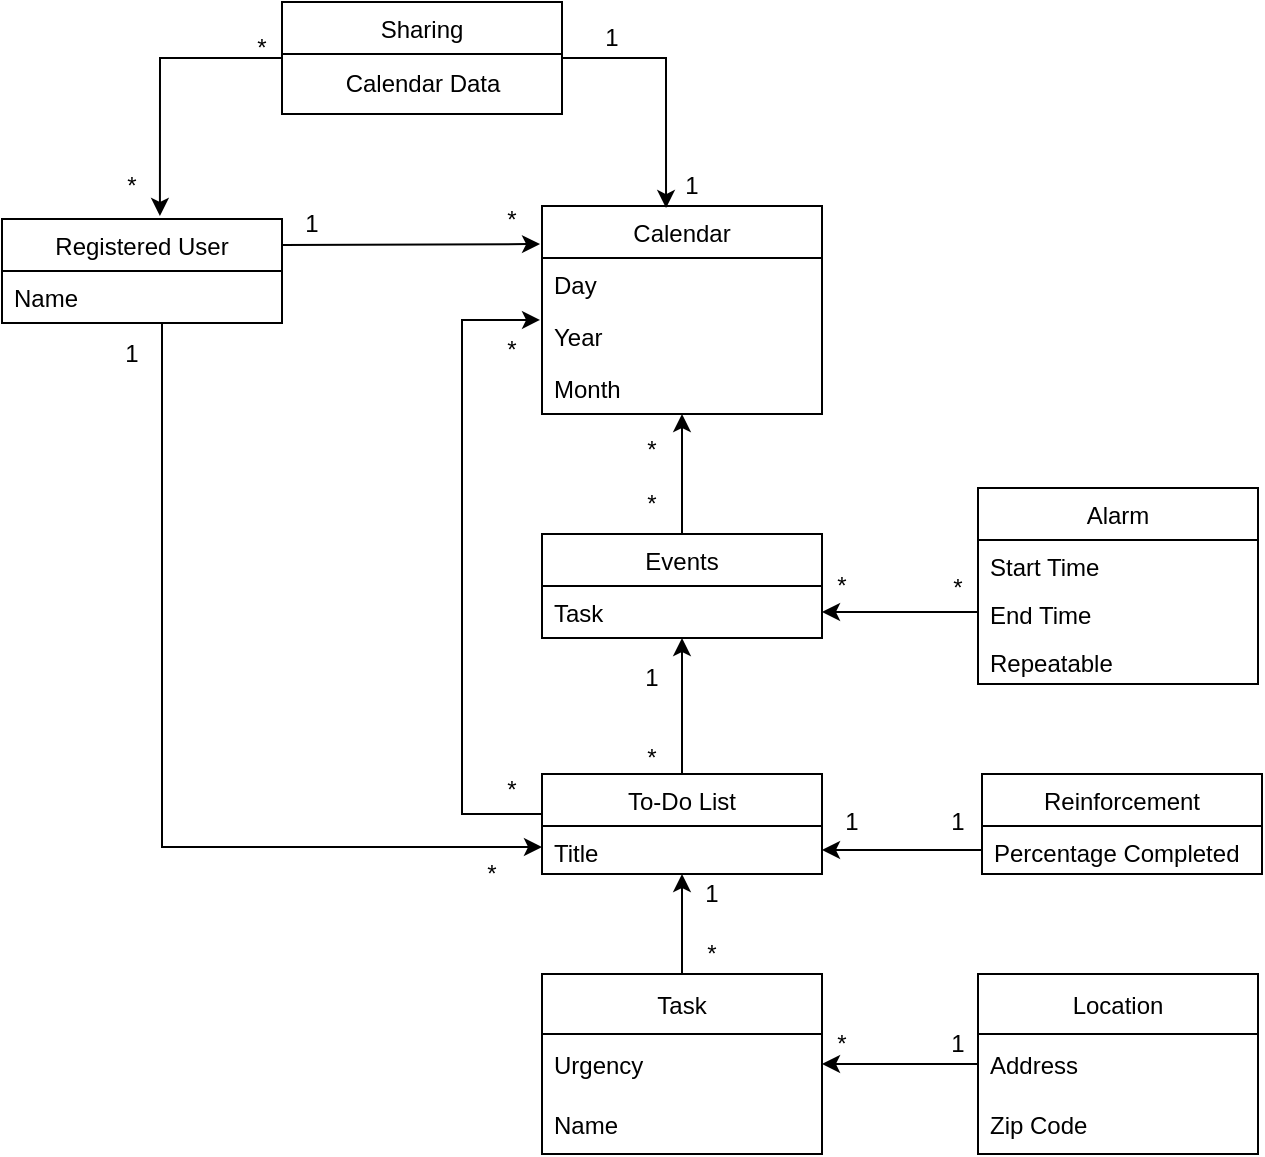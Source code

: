 <mxfile version="20.4.2" type="device"><diagram id="C5RBs43oDa-KdzZeNtuy" name="Page-1"><mxGraphModel dx="2249" dy="737" grid="1" gridSize="10" guides="1" tooltips="1" connect="1" arrows="1" fold="1" page="1" pageScale="1" pageWidth="827" pageHeight="1169" math="0" shadow="0"><root><mxCell id="WIyWlLk6GJQsqaUBKTNV-0"/><mxCell id="WIyWlLk6GJQsqaUBKTNV-1" parent="WIyWlLk6GJQsqaUBKTNV-0"/><mxCell id="SRiksdc5TvCVhzdu10Na-4" value="Calendar" style="swimlane;fontStyle=0;childLayout=stackLayout;horizontal=1;startSize=26;fillColor=none;horizontalStack=0;resizeParent=1;resizeParentMax=0;resizeLast=0;collapsible=1;marginBottom=0;" parent="WIyWlLk6GJQsqaUBKTNV-1" vertex="1"><mxGeometry x="190" y="196" width="140" height="104" as="geometry"/></mxCell><mxCell id="SRiksdc5TvCVhzdu10Na-9" value="Day" style="text;strokeColor=none;fillColor=none;align=left;verticalAlign=top;spacingLeft=4;spacingRight=4;overflow=hidden;rotatable=0;points=[[0,0.5],[1,0.5]];portConstraint=eastwest;" parent="SRiksdc5TvCVhzdu10Na-4" vertex="1"><mxGeometry y="26" width="140" height="26" as="geometry"/></mxCell><mxCell id="SRiksdc5TvCVhzdu10Na-11" value="Year" style="text;strokeColor=none;fillColor=none;align=left;verticalAlign=top;spacingLeft=4;spacingRight=4;overflow=hidden;rotatable=0;points=[[0,0.5],[1,0.5]];portConstraint=eastwest;" parent="SRiksdc5TvCVhzdu10Na-4" vertex="1"><mxGeometry y="52" width="140" height="26" as="geometry"/></mxCell><mxCell id="SRiksdc5TvCVhzdu10Na-10" value="Month" style="text;strokeColor=none;fillColor=none;align=left;verticalAlign=top;spacingLeft=4;spacingRight=4;overflow=hidden;rotatable=0;points=[[0,0.5],[1,0.5]];portConstraint=eastwest;" parent="SRiksdc5TvCVhzdu10Na-4" vertex="1"><mxGeometry y="78" width="140" height="26" as="geometry"/></mxCell><mxCell id="HT9efYpn8Md2_HOq_zGH-11" style="edgeStyle=orthogonalEdgeStyle;rounded=0;orthogonalLoop=1;jettySize=auto;html=1;exitX=0.5;exitY=0;exitDx=0;exitDy=0;entryX=0.5;entryY=1;entryDx=0;entryDy=0;" parent="WIyWlLk6GJQsqaUBKTNV-1" source="SRiksdc5TvCVhzdu10Na-8" target="SRiksdc5TvCVhzdu10Na-4" edge="1"><mxGeometry relative="1" as="geometry"/></mxCell><mxCell id="SRiksdc5TvCVhzdu10Na-8" value="Events" style="swimlane;fontStyle=0;childLayout=stackLayout;horizontal=1;startSize=26;fillColor=none;horizontalStack=0;resizeParent=1;resizeParentMax=0;resizeLast=0;collapsible=1;marginBottom=0;" parent="WIyWlLk6GJQsqaUBKTNV-1" vertex="1"><mxGeometry x="190" y="360" width="140" height="52" as="geometry"/></mxCell><mxCell id="HT9efYpn8Md2_HOq_zGH-15" value="Task" style="text;strokeColor=none;fillColor=none;align=left;verticalAlign=top;spacingLeft=4;spacingRight=4;overflow=hidden;rotatable=0;points=[[0,0.5],[1,0.5]];portConstraint=eastwest;" parent="SRiksdc5TvCVhzdu10Na-8" vertex="1"><mxGeometry y="26" width="140" height="26" as="geometry"/></mxCell><mxCell id="SRiksdc5TvCVhzdu10Na-19" value="*" style="text;html=1;strokeColor=none;fillColor=none;align=center;verticalAlign=middle;whiteSpace=wrap;rounded=0;" parent="WIyWlLk6GJQsqaUBKTNV-1" vertex="1"><mxGeometry x="240" y="340" width="10" height="10" as="geometry"/></mxCell><mxCell id="SRiksdc5TvCVhzdu10Na-23" value="Alarm" style="swimlane;fontStyle=0;childLayout=stackLayout;horizontal=1;startSize=26;fillColor=none;horizontalStack=0;resizeParent=1;resizeParentMax=0;resizeLast=0;collapsible=1;marginBottom=0;" parent="WIyWlLk6GJQsqaUBKTNV-1" vertex="1"><mxGeometry x="408" y="337" width="140" height="98" as="geometry"/></mxCell><mxCell id="SRiksdc5TvCVhzdu10Na-25" value="Start Time" style="text;strokeColor=none;fillColor=none;align=left;verticalAlign=top;spacingLeft=4;spacingRight=4;overflow=hidden;rotatable=0;points=[[0,0.5],[1,0.5]];portConstraint=eastwest;" parent="SRiksdc5TvCVhzdu10Na-23" vertex="1"><mxGeometry y="26" width="140" height="24" as="geometry"/></mxCell><mxCell id="HT9efYpn8Md2_HOq_zGH-20" value="End Time" style="text;strokeColor=none;fillColor=none;align=left;verticalAlign=top;spacingLeft=4;spacingRight=4;overflow=hidden;rotatable=0;points=[[0,0.5],[1,0.5]];portConstraint=eastwest;" parent="SRiksdc5TvCVhzdu10Na-23" vertex="1"><mxGeometry y="50" width="140" height="24" as="geometry"/></mxCell><mxCell id="HT9efYpn8Md2_HOq_zGH-21" value="Repeatable" style="text;strokeColor=none;fillColor=none;align=left;verticalAlign=top;spacingLeft=4;spacingRight=4;overflow=hidden;rotatable=0;points=[[0,0.5],[1,0.5]];portConstraint=eastwest;" parent="SRiksdc5TvCVhzdu10Na-23" vertex="1"><mxGeometry y="74" width="140" height="24" as="geometry"/></mxCell><mxCell id="SRiksdc5TvCVhzdu10Na-32" value="*" style="text;html=1;strokeColor=none;fillColor=none;align=center;verticalAlign=middle;whiteSpace=wrap;rounded=0;" parent="WIyWlLk6GJQsqaUBKTNV-1" vertex="1"><mxGeometry x="240" y="310" width="10" height="16" as="geometry"/></mxCell><mxCell id="SRiksdc5TvCVhzdu10Na-33" value="*" style="text;html=1;strokeColor=none;fillColor=none;align=center;verticalAlign=middle;whiteSpace=wrap;rounded=0;" parent="WIyWlLk6GJQsqaUBKTNV-1" vertex="1"><mxGeometry x="388" y="378" width="20" height="18" as="geometry"/></mxCell><mxCell id="HT9efYpn8Md2_HOq_zGH-18" value="*" style="text;html=1;strokeColor=none;fillColor=none;align=center;verticalAlign=middle;whiteSpace=wrap;rounded=0;" parent="WIyWlLk6GJQsqaUBKTNV-1" vertex="1"><mxGeometry x="330" y="378" width="20" height="16" as="geometry"/></mxCell><mxCell id="HT9efYpn8Md2_HOq_zGH-23" style="edgeStyle=orthogonalEdgeStyle;rounded=0;orthogonalLoop=1;jettySize=auto;html=1;exitX=0;exitY=0.5;exitDx=0;exitDy=0;entryX=1;entryY=0.5;entryDx=0;entryDy=0;" parent="WIyWlLk6GJQsqaUBKTNV-1" source="HT9efYpn8Md2_HOq_zGH-20" edge="1"><mxGeometry relative="1" as="geometry"><mxPoint x="330" y="399" as="targetPoint"/></mxGeometry></mxCell><mxCell id="HT9efYpn8Md2_HOq_zGH-28" style="edgeStyle=orthogonalEdgeStyle;rounded=0;orthogonalLoop=1;jettySize=auto;html=1;exitX=0.5;exitY=0;exitDx=0;exitDy=0;entryX=0.5;entryY=1;entryDx=0;entryDy=0;" parent="WIyWlLk6GJQsqaUBKTNV-1" source="HT9efYpn8Md2_HOq_zGH-24" target="SRiksdc5TvCVhzdu10Na-8" edge="1"><mxGeometry relative="1" as="geometry"/></mxCell><mxCell id="HT9efYpn8Md2_HOq_zGH-31" style="edgeStyle=orthogonalEdgeStyle;rounded=0;orthogonalLoop=1;jettySize=auto;html=1;exitX=0;exitY=0.5;exitDx=0;exitDy=0;entryX=-0.007;entryY=0.192;entryDx=0;entryDy=0;entryPerimeter=0;" parent="WIyWlLk6GJQsqaUBKTNV-1" source="HT9efYpn8Md2_HOq_zGH-24" target="SRiksdc5TvCVhzdu10Na-11" edge="1"><mxGeometry relative="1" as="geometry"><Array as="points"><mxPoint x="190" y="500"/><mxPoint x="150" y="500"/><mxPoint x="150" y="253"/></Array></mxGeometry></mxCell><mxCell id="HT9efYpn8Md2_HOq_zGH-24" value="To-Do List" style="swimlane;fontStyle=0;childLayout=stackLayout;horizontal=1;startSize=26;fillColor=none;horizontalStack=0;resizeParent=1;resizeParentMax=0;resizeLast=0;collapsible=1;marginBottom=0;" parent="WIyWlLk6GJQsqaUBKTNV-1" vertex="1"><mxGeometry x="190" y="480" width="140" height="50" as="geometry"/></mxCell><mxCell id="HT9efYpn8Md2_HOq_zGH-26" value="Title" style="text;strokeColor=none;fillColor=none;align=left;verticalAlign=top;spacingLeft=4;spacingRight=4;overflow=hidden;rotatable=0;points=[[0,0.5],[1,0.5]];portConstraint=eastwest;" parent="HT9efYpn8Md2_HOq_zGH-24" vertex="1"><mxGeometry y="26" width="140" height="24" as="geometry"/></mxCell><mxCell id="HT9efYpn8Md2_HOq_zGH-29" value="*" style="text;html=1;strokeColor=none;fillColor=none;align=center;verticalAlign=middle;whiteSpace=wrap;rounded=0;" parent="WIyWlLk6GJQsqaUBKTNV-1" vertex="1"><mxGeometry x="240" y="464" width="10" height="16" as="geometry"/></mxCell><mxCell id="HT9efYpn8Md2_HOq_zGH-30" value="1" style="text;html=1;strokeColor=none;fillColor=none;align=center;verticalAlign=middle;whiteSpace=wrap;rounded=0;" parent="WIyWlLk6GJQsqaUBKTNV-1" vertex="1"><mxGeometry x="240" y="424" width="10" height="16" as="geometry"/></mxCell><mxCell id="HT9efYpn8Md2_HOq_zGH-32" value="*" style="text;html=1;strokeColor=none;fillColor=none;align=center;verticalAlign=middle;whiteSpace=wrap;rounded=0;" parent="WIyWlLk6GJQsqaUBKTNV-1" vertex="1"><mxGeometry x="170" y="480" width="10" height="16" as="geometry"/></mxCell><mxCell id="HT9efYpn8Md2_HOq_zGH-33" value="*" style="text;html=1;strokeColor=none;fillColor=none;align=center;verticalAlign=middle;whiteSpace=wrap;rounded=0;" parent="WIyWlLk6GJQsqaUBKTNV-1" vertex="1"><mxGeometry x="170" y="260" width="10" height="16" as="geometry"/></mxCell><mxCell id="HT9efYpn8Md2_HOq_zGH-34" value="Reinforcement" style="swimlane;fontStyle=0;childLayout=stackLayout;horizontal=1;startSize=26;fillColor=none;horizontalStack=0;resizeParent=1;resizeParentMax=0;resizeLast=0;collapsible=1;marginBottom=0;" parent="WIyWlLk6GJQsqaUBKTNV-1" vertex="1"><mxGeometry x="410" y="480" width="140" height="50" as="geometry"/></mxCell><mxCell id="HT9efYpn8Md2_HOq_zGH-35" value="Percentage Completed" style="text;strokeColor=none;fillColor=none;align=left;verticalAlign=top;spacingLeft=4;spacingRight=4;overflow=hidden;rotatable=0;points=[[0,0.5],[1,0.5]];portConstraint=eastwest;" parent="HT9efYpn8Md2_HOq_zGH-34" vertex="1"><mxGeometry y="26" width="140" height="24" as="geometry"/></mxCell><mxCell id="HT9efYpn8Md2_HOq_zGH-38" style="edgeStyle=orthogonalEdgeStyle;rounded=0;orthogonalLoop=1;jettySize=auto;html=1;exitX=0;exitY=0.5;exitDx=0;exitDy=0;entryX=1;entryY=0.5;entryDx=0;entryDy=0;" parent="WIyWlLk6GJQsqaUBKTNV-1" source="HT9efYpn8Md2_HOq_zGH-35" target="HT9efYpn8Md2_HOq_zGH-26" edge="1"><mxGeometry relative="1" as="geometry"/></mxCell><mxCell id="HT9efYpn8Md2_HOq_zGH-39" value="1" style="text;html=1;strokeColor=none;fillColor=none;align=center;verticalAlign=middle;whiteSpace=wrap;rounded=0;" parent="WIyWlLk6GJQsqaUBKTNV-1" vertex="1"><mxGeometry x="340" y="496" width="10" height="16" as="geometry"/></mxCell><mxCell id="HT9efYpn8Md2_HOq_zGH-40" value="1" style="text;html=1;strokeColor=none;fillColor=none;align=center;verticalAlign=middle;whiteSpace=wrap;rounded=0;" parent="WIyWlLk6GJQsqaUBKTNV-1" vertex="1"><mxGeometry x="393" y="496" width="10" height="16" as="geometry"/></mxCell><mxCell id="rxDjV45gocshEtDS0II0-12" style="edgeStyle=orthogonalEdgeStyle;rounded=0;orthogonalLoop=1;jettySize=auto;html=1;exitX=0;exitY=0.25;exitDx=0;exitDy=0;entryX=0.564;entryY=-0.029;entryDx=0;entryDy=0;entryPerimeter=0;" edge="1" parent="WIyWlLk6GJQsqaUBKTNV-1" source="HT9efYpn8Md2_HOq_zGH-42" target="YIEUvnWtoaFeLY_w1HGf-0"><mxGeometry relative="1" as="geometry"><Array as="points"><mxPoint x="60" y="122"/><mxPoint x="-1" y="122"/></Array></mxGeometry></mxCell><mxCell id="rxDjV45gocshEtDS0II0-13" style="edgeStyle=orthogonalEdgeStyle;rounded=0;orthogonalLoop=1;jettySize=auto;html=1;exitX=1;exitY=0.5;exitDx=0;exitDy=0;entryX=0.443;entryY=0.01;entryDx=0;entryDy=0;entryPerimeter=0;" edge="1" parent="WIyWlLk6GJQsqaUBKTNV-1" source="HT9efYpn8Md2_HOq_zGH-42" target="SRiksdc5TvCVhzdu10Na-4"><mxGeometry relative="1" as="geometry"/></mxCell><mxCell id="HT9efYpn8Md2_HOq_zGH-42" value="Sharing" style="swimlane;fontStyle=0;childLayout=stackLayout;horizontal=1;startSize=26;fillColor=none;horizontalStack=0;resizeParent=1;resizeParentMax=0;resizeLast=0;collapsible=1;marginBottom=0;" parent="WIyWlLk6GJQsqaUBKTNV-1" vertex="1"><mxGeometry x="60" y="94" width="140" height="56" as="geometry"/></mxCell><mxCell id="rxDjV45gocshEtDS0II0-1" value="Calendar Data" style="text;html=1;align=center;verticalAlign=middle;resizable=0;points=[];autosize=1;strokeColor=none;fillColor=none;" vertex="1" parent="HT9efYpn8Md2_HOq_zGH-42"><mxGeometry y="26" width="140" height="30" as="geometry"/></mxCell><mxCell id="HT9efYpn8Md2_HOq_zGH-46" value="1" style="text;html=1;strokeColor=none;fillColor=none;align=center;verticalAlign=middle;whiteSpace=wrap;rounded=0;" parent="WIyWlLk6GJQsqaUBKTNV-1" vertex="1"><mxGeometry x="260" y="178" width="10" height="16" as="geometry"/></mxCell><mxCell id="HT9efYpn8Md2_HOq_zGH-48" value="1" style="text;html=1;strokeColor=none;fillColor=none;align=center;verticalAlign=middle;whiteSpace=wrap;rounded=0;" parent="WIyWlLk6GJQsqaUBKTNV-1" vertex="1"><mxGeometry x="220" y="107" width="10" height="10" as="geometry"/></mxCell><mxCell id="rxDjV45gocshEtDS0II0-17" style="edgeStyle=none;rounded=0;orthogonalLoop=1;jettySize=auto;html=1;exitX=0.5;exitY=0;exitDx=0;exitDy=0;entryX=0.5;entryY=1;entryDx=0;entryDy=0;" edge="1" parent="WIyWlLk6GJQsqaUBKTNV-1" source="NotsZa_fzu4DcJowDmd3-3" target="HT9efYpn8Md2_HOq_zGH-24"><mxGeometry relative="1" as="geometry"/></mxCell><mxCell id="NotsZa_fzu4DcJowDmd3-3" value="Task" style="swimlane;fontStyle=0;childLayout=stackLayout;horizontal=1;startSize=30;horizontalStack=0;resizeParent=1;resizeParentMax=0;resizeLast=0;collapsible=1;marginBottom=0;" parent="WIyWlLk6GJQsqaUBKTNV-1" vertex="1"><mxGeometry x="190" y="580" width="140" height="90" as="geometry"/></mxCell><mxCell id="NotsZa_fzu4DcJowDmd3-4" value="Urgency" style="text;strokeColor=none;fillColor=none;align=left;verticalAlign=middle;spacingLeft=4;spacingRight=4;overflow=hidden;points=[[0,0.5],[1,0.5]];portConstraint=eastwest;rotatable=0;" parent="NotsZa_fzu4DcJowDmd3-3" vertex="1"><mxGeometry y="30" width="140" height="30" as="geometry"/></mxCell><mxCell id="NotsZa_fzu4DcJowDmd3-5" value="Name" style="text;strokeColor=none;fillColor=none;align=left;verticalAlign=middle;spacingLeft=4;spacingRight=4;overflow=hidden;points=[[0,0.5],[1,0.5]];portConstraint=eastwest;rotatable=0;" parent="NotsZa_fzu4DcJowDmd3-3" vertex="1"><mxGeometry y="60" width="140" height="30" as="geometry"/></mxCell><mxCell id="NotsZa_fzu4DcJowDmd3-8" value="Location" style="swimlane;fontStyle=0;childLayout=stackLayout;horizontal=1;startSize=30;horizontalStack=0;resizeParent=1;resizeParentMax=0;resizeLast=0;collapsible=1;marginBottom=0;" parent="WIyWlLk6GJQsqaUBKTNV-1" vertex="1"><mxGeometry x="408" y="580" width="140" height="90" as="geometry"/></mxCell><mxCell id="NotsZa_fzu4DcJowDmd3-9" value="Address" style="text;strokeColor=none;fillColor=none;align=left;verticalAlign=middle;spacingLeft=4;spacingRight=4;overflow=hidden;points=[[0,0.5],[1,0.5]];portConstraint=eastwest;rotatable=0;" parent="NotsZa_fzu4DcJowDmd3-8" vertex="1"><mxGeometry y="30" width="140" height="30" as="geometry"/></mxCell><mxCell id="NotsZa_fzu4DcJowDmd3-10" value="Zip Code" style="text;strokeColor=none;fillColor=none;align=left;verticalAlign=middle;spacingLeft=4;spacingRight=4;overflow=hidden;points=[[0,0.5],[1,0.5]];portConstraint=eastwest;rotatable=0;" parent="NotsZa_fzu4DcJowDmd3-8" vertex="1"><mxGeometry y="60" width="140" height="30" as="geometry"/></mxCell><mxCell id="NotsZa_fzu4DcJowDmd3-12" value="" style="endArrow=classic;html=1;rounded=0;entryX=1;entryY=0.5;entryDx=0;entryDy=0;exitX=0;exitY=0.5;exitDx=0;exitDy=0;" parent="WIyWlLk6GJQsqaUBKTNV-1" source="NotsZa_fzu4DcJowDmd3-9" target="NotsZa_fzu4DcJowDmd3-4" edge="1"><mxGeometry width="50" height="50" relative="1" as="geometry"><mxPoint x="360" y="760" as="sourcePoint"/><mxPoint x="410" y="710" as="targetPoint"/></mxGeometry></mxCell><mxCell id="NotsZa_fzu4DcJowDmd3-14" value="1" style="text;html=1;strokeColor=none;fillColor=none;align=center;verticalAlign=middle;whiteSpace=wrap;rounded=0;" parent="WIyWlLk6GJQsqaUBKTNV-1" vertex="1"><mxGeometry x="393" y="600" width="10" height="30" as="geometry"/></mxCell><mxCell id="NotsZa_fzu4DcJowDmd3-16" value="*" style="text;html=1;strokeColor=none;fillColor=none;align=center;verticalAlign=middle;whiteSpace=wrap;rounded=0;" parent="WIyWlLk6GJQsqaUBKTNV-1" vertex="1"><mxGeometry x="335" y="600" width="10" height="30" as="geometry"/></mxCell><mxCell id="NotsZa_fzu4DcJowDmd3-17" value="1" style="text;html=1;strokeColor=none;fillColor=none;align=center;verticalAlign=middle;whiteSpace=wrap;rounded=0;" parent="WIyWlLk6GJQsqaUBKTNV-1" vertex="1"><mxGeometry x="270" y="524.5" width="10" height="30" as="geometry"/></mxCell><mxCell id="NotsZa_fzu4DcJowDmd3-20" value="*" style="text;html=1;strokeColor=none;fillColor=none;align=center;verticalAlign=middle;whiteSpace=wrap;rounded=0;" parent="WIyWlLk6GJQsqaUBKTNV-1" vertex="1"><mxGeometry x="270" y="554.5" width="10" height="30" as="geometry"/></mxCell><mxCell id="rxDjV45gocshEtDS0II0-16" style="rounded=0;orthogonalLoop=1;jettySize=auto;html=1;exitX=1;exitY=0.25;exitDx=0;exitDy=0;entryX=-0.007;entryY=0.183;entryDx=0;entryDy=0;entryPerimeter=0;" edge="1" parent="WIyWlLk6GJQsqaUBKTNV-1" source="YIEUvnWtoaFeLY_w1HGf-0" target="SRiksdc5TvCVhzdu10Na-4"><mxGeometry relative="1" as="geometry"><mxPoint x="190" y="210" as="targetPoint"/></mxGeometry></mxCell><mxCell id="YIEUvnWtoaFeLY_w1HGf-0" value="Registered User" style="swimlane;fontStyle=0;childLayout=stackLayout;horizontal=1;startSize=26;fillColor=none;horizontalStack=0;resizeParent=1;resizeParentMax=0;resizeLast=0;collapsible=1;marginBottom=0;" parent="WIyWlLk6GJQsqaUBKTNV-1" vertex="1"><mxGeometry x="-80" y="202.5" width="140" height="52" as="geometry"/></mxCell><mxCell id="YIEUvnWtoaFeLY_w1HGf-3" value="Name" style="text;strokeColor=none;fillColor=none;align=left;verticalAlign=top;spacingLeft=4;spacingRight=4;overflow=hidden;rotatable=0;points=[[0,0.5],[1,0.5]];portConstraint=eastwest;" parent="YIEUvnWtoaFeLY_w1HGf-0" vertex="1"><mxGeometry y="26" width="140" height="26" as="geometry"/></mxCell><mxCell id="YIEUvnWtoaFeLY_w1HGf-5" value="*" style="text;html=1;strokeColor=none;fillColor=none;align=center;verticalAlign=middle;whiteSpace=wrap;rounded=0;" parent="WIyWlLk6GJQsqaUBKTNV-1" vertex="1"><mxGeometry x="155" y="194" width="40" height="17" as="geometry"/></mxCell><mxCell id="YIEUvnWtoaFeLY_w1HGf-7" value="1" style="text;html=1;strokeColor=none;fillColor=none;align=center;verticalAlign=middle;whiteSpace=wrap;rounded=0;" parent="WIyWlLk6GJQsqaUBKTNV-1" vertex="1"><mxGeometry x="60" y="196" width="30" height="17" as="geometry"/></mxCell><mxCell id="YIEUvnWtoaFeLY_w1HGf-10" value="" style="endArrow=classic;html=1;rounded=0;entryX=1;entryY=0.5;entryDx=0;entryDy=0;" parent="WIyWlLk6GJQsqaUBKTNV-1" edge="1"><mxGeometry width="50" height="50" relative="1" as="geometry"><mxPoint y="506.5" as="sourcePoint"/><mxPoint x="190" y="516.5" as="targetPoint"/><Array as="points"><mxPoint y="254.5"/><mxPoint y="516.5"/></Array></mxGeometry></mxCell><mxCell id="YIEUvnWtoaFeLY_w1HGf-12" value="*" style="text;html=1;strokeColor=none;fillColor=none;align=center;verticalAlign=middle;whiteSpace=wrap;rounded=0;" parent="WIyWlLk6GJQsqaUBKTNV-1" vertex="1"><mxGeometry x="20" y="107" width="60" height="20" as="geometry"/></mxCell><mxCell id="rxDjV45gocshEtDS0II0-4" value="1" style="text;html=1;strokeColor=none;fillColor=none;align=center;verticalAlign=middle;whiteSpace=wrap;rounded=0;" vertex="1" parent="WIyWlLk6GJQsqaUBKTNV-1"><mxGeometry x="-20" y="260" width="10" height="20" as="geometry"/></mxCell><mxCell id="rxDjV45gocshEtDS0II0-6" value="*" style="text;html=1;strokeColor=none;fillColor=none;align=center;verticalAlign=middle;whiteSpace=wrap;rounded=0;" vertex="1" parent="WIyWlLk6GJQsqaUBKTNV-1"><mxGeometry x="-45" y="176" width="60" height="20" as="geometry"/></mxCell><mxCell id="rxDjV45gocshEtDS0II0-14" value="*" style="text;html=1;strokeColor=none;fillColor=none;align=center;verticalAlign=middle;whiteSpace=wrap;rounded=0;" vertex="1" parent="WIyWlLk6GJQsqaUBKTNV-1"><mxGeometry x="160" y="520" width="10" height="20" as="geometry"/></mxCell></root></mxGraphModel></diagram></mxfile>